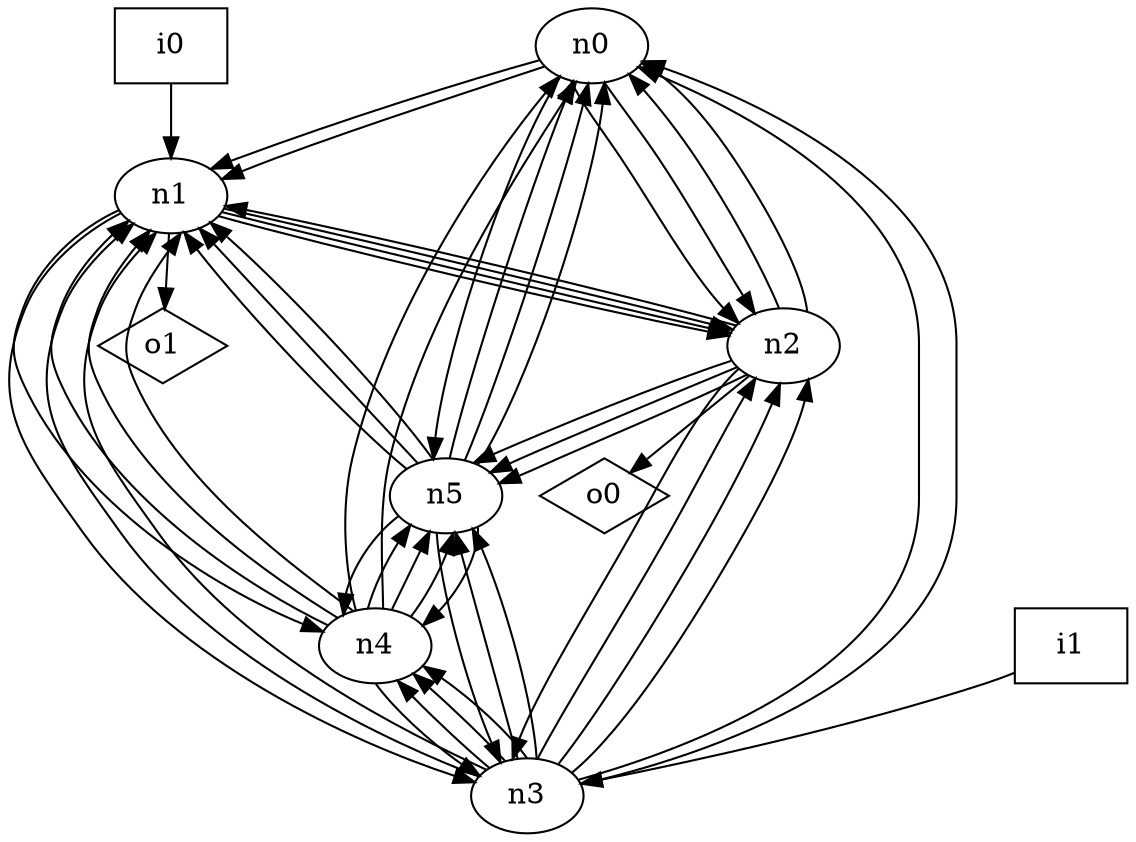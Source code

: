 digraph G {
n0 [label="n0"];
n1 [label="n1"];
n2 [label="n2"];
n3 [label="n3"];
n4 [label="n4"];
n5 [label="n5"];
n6 [label="i0",shape="box"];
n7 [label="i1",shape="box"];
n8 [label="o0",shape="diamond"];
n9 [label="o1",shape="diamond"];
n0 -> n1
n0 -> n1
n0 -> n2
n0 -> n2
n0 -> n5
n1 -> n2
n1 -> n2
n1 -> n2
n1 -> n3
n1 -> n4
n1 -> n9
n2 -> n0
n2 -> n0
n2 -> n1
n2 -> n3
n2 -> n5
n2 -> n5
n2 -> n5
n2 -> n8
n3 -> n0
n3 -> n0
n3 -> n1
n3 -> n1
n3 -> n2
n3 -> n2
n3 -> n2
n3 -> n4
n3 -> n4
n3 -> n4
n3 -> n5
n3 -> n5
n4 -> n0
n4 -> n0
n4 -> n1
n4 -> n1
n4 -> n1
n4 -> n3
n4 -> n5
n4 -> n5
n4 -> n5
n5 -> n0
n5 -> n0
n5 -> n0
n5 -> n1
n5 -> n1
n5 -> n1
n5 -> n3
n5 -> n4
n5 -> n4
n6 -> n1
n7 -> n3
}